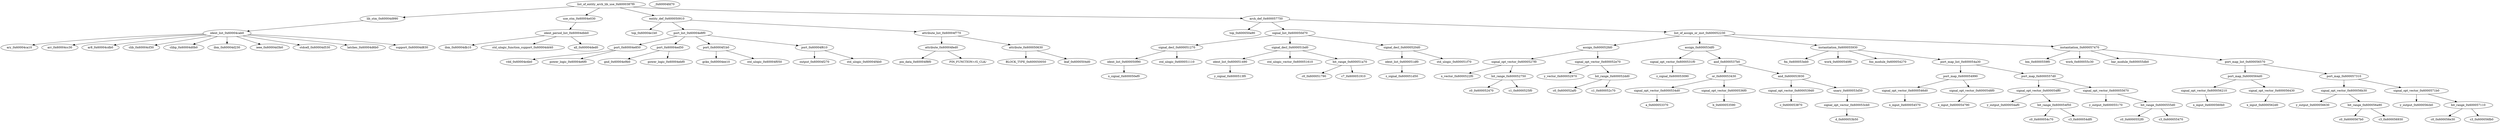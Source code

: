 digraph G {
list_of_entity_arch_lib_use_0x6000387f0 -> lib_stm_0x60004d990;
lib_stm_0x60004d990 -> ident_list_0x60004cab0;
ident_list_0x60004cab0 -> ary_0x60004ca10;
ident_list_0x60004cab0 -> arr_0x60004cc30;
ident_list_0x60004cab0 -> ar8_0x60004cdb0;
ident_list_0x60004cab0 -> clib_0x60004cf30;
ident_list_0x60004cab0 -> clibp_0x60004d0b0;
ident_list_0x60004cab0 -> ibm_0x60004d230;
ident_list_0x60004cab0 -> ieee_0x60004d3b0;
ident_list_0x60004cab0 -> stdcell_0x60004d530;
ident_list_0x60004cab0 -> latches_0x60004d6b0;
ident_list_0x60004cab0 -> support_0x60004d830;
list_of_entity_arch_lib_use_0x6000387f0 -> use_stm_0x60004e030;
use_stm_0x60004e030 -> ident_period_list_0x60004dbb0;
ident_period_list_0x60004dbb0 -> ibm_0x60004db10;
ident_period_list_0x60004dbb0 -> std_ulogic_function_support_0x60004dd40;
ident_period_list_0x60004dbb0 -> all_0x60004ded0;
list_of_entity_arch_lib_use_0x6000387f0 -> entity_def_0x600050910;
entity_def_0x600050910 -> top_0x60004e1b0;
entity_def_0x600050910 -> port_list_0x60004e8f0;
port_list_0x60004e8f0 -> port_0x60004e850;
port_0x60004e850 -> vdd_0x60004e4b0;
port_0x60004e850 -> power_logic_0x60004e6f0;
port_list_0x60004e8f0 -> port_0x60004ed50;
port_0x60004ed50 -> gnd_0x60004e9b0;
port_0x60004ed50 -> power_logic_0x60004ebf0;
port_list_0x60004e8f0 -> port_0x60004f1b0;
port_0x60004f1b0 -> gckn_0x60004ee10;
port_0x60004f1b0 -> std_ulogic_0x60004f050;
port_list_0x60004e8f0 -> port_0x60004f610;
port_0x60004f610 -> output_0x60004f270;
port_0x60004f610 -> std_ulogic_0x60004f4b0;
entity_def_0x600050910 -> attribute_list_0x60004f770;
attribute_list_0x60004f770 -> attribute_0x60004fed0;
attribute_0x60004fed0 -> pin_data_0x60004f8f0;
attribute_0x60004fed0 -> "PIN_FUNCTION=/G_CLK/"_0x60004fd70;
attribute_list_0x60004f770 -> attribute_0x600050630;
attribute_0x600050630 -> BLOCK_TYPE_0x600050050;
attribute_0x600050630 -> leaf_0x6000504d0;
list_of_entity_arch_lib_use_0x6000387f0 -> arch_def_0x600057750;
arch_def_0x600057750 -> top_0x600050a90;
arch_def_0x600057750 -> signal_list_0x600050d70;
signal_list_0x600050d70 -> signal_decl_0x600051270;
signal_decl_0x600051270 -> ident_list_0x600050f90;
ident_list_0x600050f90 -> x_signal_0x600050ef0;
signal_decl_0x600051270 -> std_ulogic_0x600051110;
signal_list_0x600050d70 -> signal_decl_0x600051bd0;
signal_decl_0x600051bd0 -> ident_list_0x600051490;
ident_list_0x600051490 -> y_signal_0x6000513f0;
signal_decl_0x600051bd0 -> std_ulogic_vector_0x600051610;
signal_decl_0x600051bd0 -> bit_range_0x600051a70;
bit_range_0x600051a70 -> c0_0x600051790;
bit_range_0x600051a70 -> c7_0x600051910;
signal_list_0x600050d70 -> signal_decl_0x6000520d0;
signal_decl_0x6000520d0 -> ident_list_0x600051df0;
ident_list_0x600051df0 -> z_signal_0x600051d50;
signal_decl_0x6000520d0 -> std_ulogic_0x600051f70;
arch_def_0x600057750 -> list_of_assign_or_inst_0x600052230;
list_of_assign_or_inst_0x600052230 -> assign_0x600052fd0;
assign_0x600052fd0 -> signal_opt_vector_0x6000527f0;
signal_opt_vector_0x6000527f0 -> x_vector_0x6000522f0;
signal_opt_vector_0x6000527f0 -> bit_range_0x600052750;
bit_range_0x600052750 -> c0_0x600052470;
bit_range_0x600052750 -> c1_0x6000525f0;
assign_0x600052fd0 -> signal_opt_vector_0x600052e70;
signal_opt_vector_0x600052e70 -> y_vector_0x600052970;
signal_opt_vector_0x600052e70 -> bit_range_0x600052dd0;
bit_range_0x600052dd0 -> c0_0x600052af0;
bit_range_0x600052dd0 -> c1_0x600052c70;
list_of_assign_or_inst_0x600052230 -> assign_0x600053df0;
assign_0x600053df0 -> signal_opt_vector_0x6000531f0;
signal_opt_vector_0x6000531f0 -> z_signal_0x600053090;
assign_0x600053df0 -> and_0x6000537b0;
and_0x6000537b0 -> or_0x600053430;
or_0x600053430 -> signal_opt_vector_0x6000534d0;
signal_opt_vector_0x6000534d0 -> a_0x600053370;
or_0x600053430 -> signal_opt_vector_0x6000536f0;
signal_opt_vector_0x6000536f0 -> b_0x600053590;
and_0x6000537b0 -> and_0x600053930;
and_0x600053930 -> signal_opt_vector_0x6000539d0;
signal_opt_vector_0x6000539d0 -> c_0x600053870;
and_0x600053930 -> unary_0x600053d50;
unary_0x600053d50 -> signal_opt_vector_0x600053cb0;
signal_opt_vector_0x600053cb0 -> d_0x600053b50;
list_of_assign_or_inst_0x600052230 -> instantiation_0x600055930;
instantiation_0x600055930 -> fm_0x600053eb0;
instantiation_0x600055930 -> work_0x6000540f0;
instantiation_0x600055930 -> foo_module_0x600054270;
instantiation_0x600055930 -> port_map_list_0x600054a30;
port_map_list_0x600054a30 -> port_map_0x600054990;
port_map_0x600054990 -> signal_opt_vector_0x6000546d0;
signal_opt_vector_0x6000546d0 -> x_input_0x600054570;
port_map_0x600054990 -> signal_opt_vector_0x6000548f0;
signal_opt_vector_0x6000548f0 -> x_input_0x600054790;
port_map_list_0x600054a30 -> port_map_0x6000557d0;
port_map_0x6000557d0 -> signal_opt_vector_0x600054ff0;
signal_opt_vector_0x600054ff0 -> y_output_0x600054af0;
signal_opt_vector_0x600054ff0 -> bit_range_0x600054f50;
bit_range_0x600054f50 -> c0_0x600054c70;
bit_range_0x600054f50 -> c3_0x600054df0;
port_map_0x6000557d0 -> signal_opt_vector_0x600055670;
signal_opt_vector_0x600055670 -> y_output_0x600055170;
signal_opt_vector_0x600055670 -> bit_range_0x6000555d0;
bit_range_0x6000555d0 -> c0_0x6000552f0;
bit_range_0x6000555d0 -> c3_0x600055470;
list_of_assign_or_inst_0x600052230 -> instantiation_0x600057470;
instantiation_0x600057470 -> bm_0x6000559f0;
instantiation_0x600057470 -> work_0x600055c30;
instantiation_0x600057470 -> bar_module_0x600055db0;
instantiation_0x600057470 -> port_map_list_0x600056570;
port_map_list_0x600056570 -> port_map_0x6000564d0;
port_map_0x6000564d0 -> signal_opt_vector_0x600056210;
signal_opt_vector_0x600056210 -> x_input_0x6000560b0;
port_map_0x6000564d0 -> signal_opt_vector_0x600056430;
signal_opt_vector_0x600056430 -> x_input_0x6000562d0;
port_map_list_0x600056570 -> port_map_0x600057310;
port_map_0x600057310 -> signal_opt_vector_0x600056b30;
signal_opt_vector_0x600056b30 -> y_output_0x600056630;
signal_opt_vector_0x600056b30 -> bit_range_0x600056a90;
bit_range_0x600056a90 -> c0_0x6000567b0;
bit_range_0x600056a90 -> c3_0x600056930;
port_map_0x600057310 -> signal_opt_vector_0x6000571b0;
signal_opt_vector_0x6000571b0 -> y_output_0x600056cb0;
signal_opt_vector_0x6000571b0 -> bit_range_0x600057110;
bit_range_0x600057110 -> c0_0x600056e30;
bit_range_0x600057110 -> c3_0x600056fb0;
}
